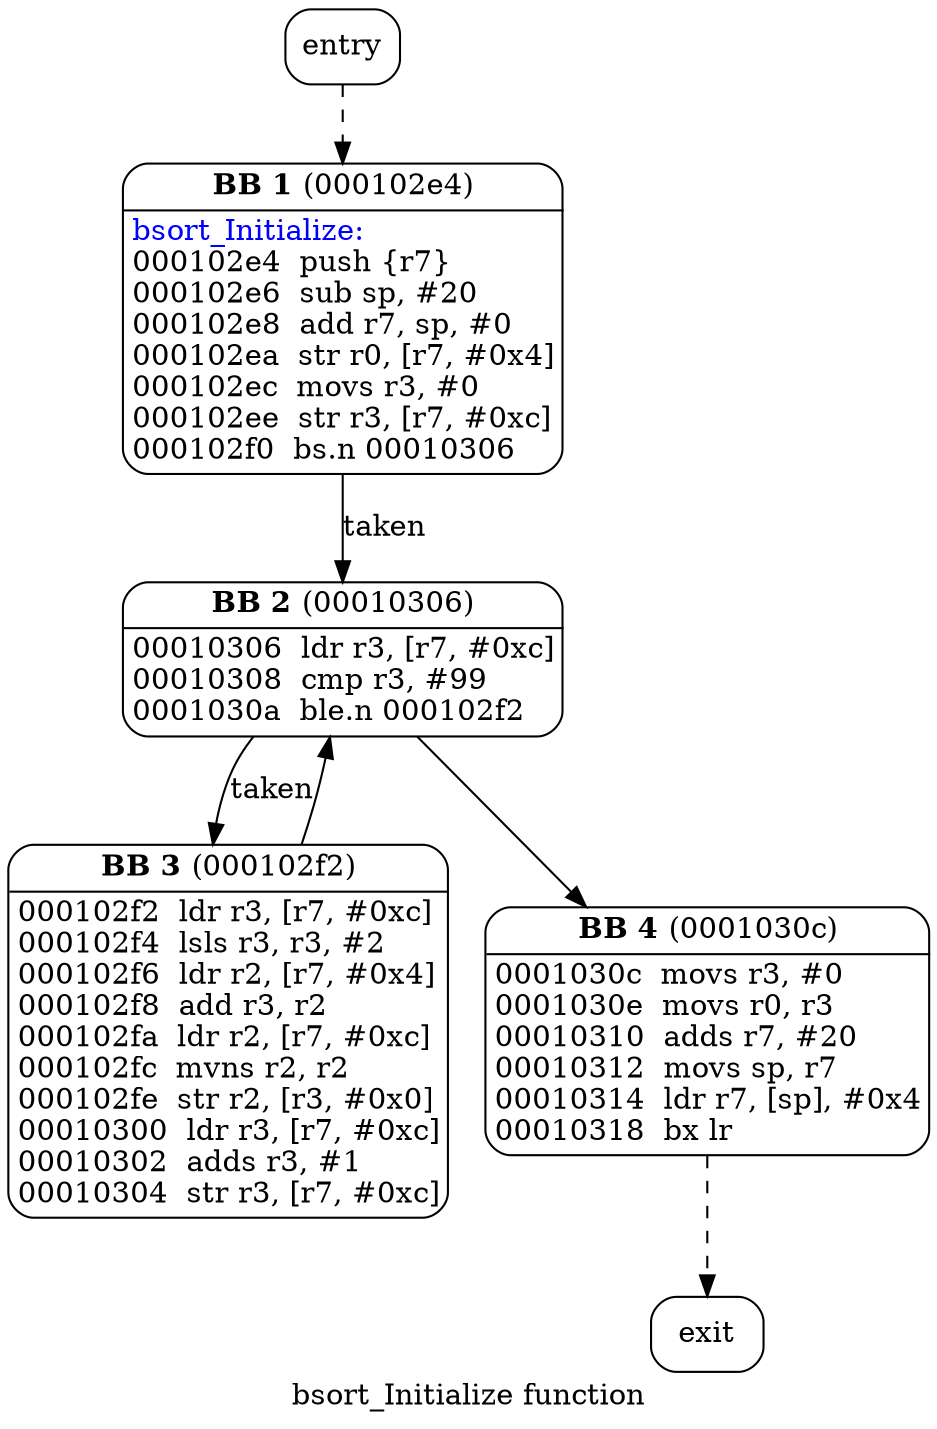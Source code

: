 digraph main {
	graph [label=<bsort_Initialize function>];
	node [];
	edge [];
	0 [label=<entry>, shape=Mrecord];
	1 [label=<<TABLE BORDER="0"><TR><TD><B>BB 1</B> (000102e4)</TD></TR><HR/><TR><TD ALIGN="LEFT"><FONT COLOR="blue">bsort_Initialize:</FONT><BR ALIGN="left"/>000102e4  push \{r7\}<BR ALIGN="left"/>000102e6  sub sp, #20<BR ALIGN="left"/>000102e8  add r7, sp, #0<BR ALIGN="left"/>000102ea  str r0, [r7, #0x4]<BR ALIGN="left"/>000102ec  movs r3, #0<BR ALIGN="left"/>000102ee  str r3, [r7, #0xc]<BR ALIGN="left"/>000102f0  bs.n 00010306<BR ALIGN="left"/></TD></TR></TABLE>>, shape=Mrecord, margin=0];
	2 [label=<<TABLE BORDER="0"><TR><TD><B>BB 2</B> (00010306)</TD></TR><HR/><TR><TD ALIGN="LEFT">00010306  ldr r3, [r7, #0xc]<BR ALIGN="left"/>00010308  cmp r3, #99<BR ALIGN="left"/>0001030a  ble.n 000102f2<BR ALIGN="left"/></TD></TR></TABLE>>, shape=Mrecord, margin=0];
	3 [label=<<TABLE BORDER="0"><TR><TD><B>BB 3</B> (000102f2)</TD></TR><HR/><TR><TD ALIGN="LEFT">000102f2  ldr r3, [r7, #0xc]<BR ALIGN="left"/>000102f4  lsls r3, r3, #2<BR ALIGN="left"/>000102f6  ldr r2, [r7, #0x4]<BR ALIGN="left"/>000102f8  add r3, r2<BR ALIGN="left"/>000102fa  ldr r2, [r7, #0xc]<BR ALIGN="left"/>000102fc  mvns r2, r2<BR ALIGN="left"/>000102fe  str r2, [r3, #0x0]<BR ALIGN="left"/>00010300  ldr r3, [r7, #0xc]<BR ALIGN="left"/>00010302  adds r3, #1<BR ALIGN="left"/>00010304  str r3, [r7, #0xc]<BR ALIGN="left"/></TD></TR></TABLE>>, shape=Mrecord, margin=0];
	4 [label=<<TABLE BORDER="0"><TR><TD><B>BB 4</B> (0001030c)</TD></TR><HR/><TR><TD ALIGN="LEFT">0001030c  movs r3, #0<BR ALIGN="left"/>0001030e  movs r0, r3<BR ALIGN="left"/>00010310  adds r7, #20<BR ALIGN="left"/>00010312  movs sp, r7<BR ALIGN="left"/>00010314  ldr r7, [sp], #0x4<BR ALIGN="left"/>00010318  bx lr<BR ALIGN="left"/></TD></TR></TABLE>>, shape=Mrecord, margin=0];
	5 [label=<exit>, shape=Mrecord];
	0 -> 1 [style="dashed"];
	1 -> 2 [label=<taken>];
	2 -> 3 [label=<taken>];
	2 -> 4 [];
	3 -> 2 [];
	4 -> 5 [style="dashed"];
}
